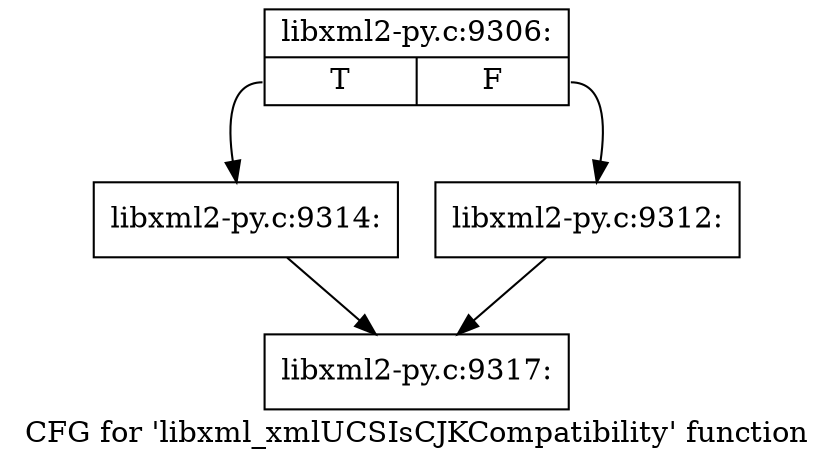 digraph "CFG for 'libxml_xmlUCSIsCJKCompatibility' function" {
	label="CFG for 'libxml_xmlUCSIsCJKCompatibility' function";

	Node0x45095f0 [shape=record,label="{libxml2-py.c:9306:|{<s0>T|<s1>F}}"];
	Node0x45095f0:s0 -> Node0x450a650;
	Node0x45095f0:s1 -> Node0x450a600;
	Node0x450a600 [shape=record,label="{libxml2-py.c:9312:}"];
	Node0x450a600 -> Node0x4507b90;
	Node0x450a650 [shape=record,label="{libxml2-py.c:9314:}"];
	Node0x450a650 -> Node0x4507b90;
	Node0x4507b90 [shape=record,label="{libxml2-py.c:9317:}"];
}
